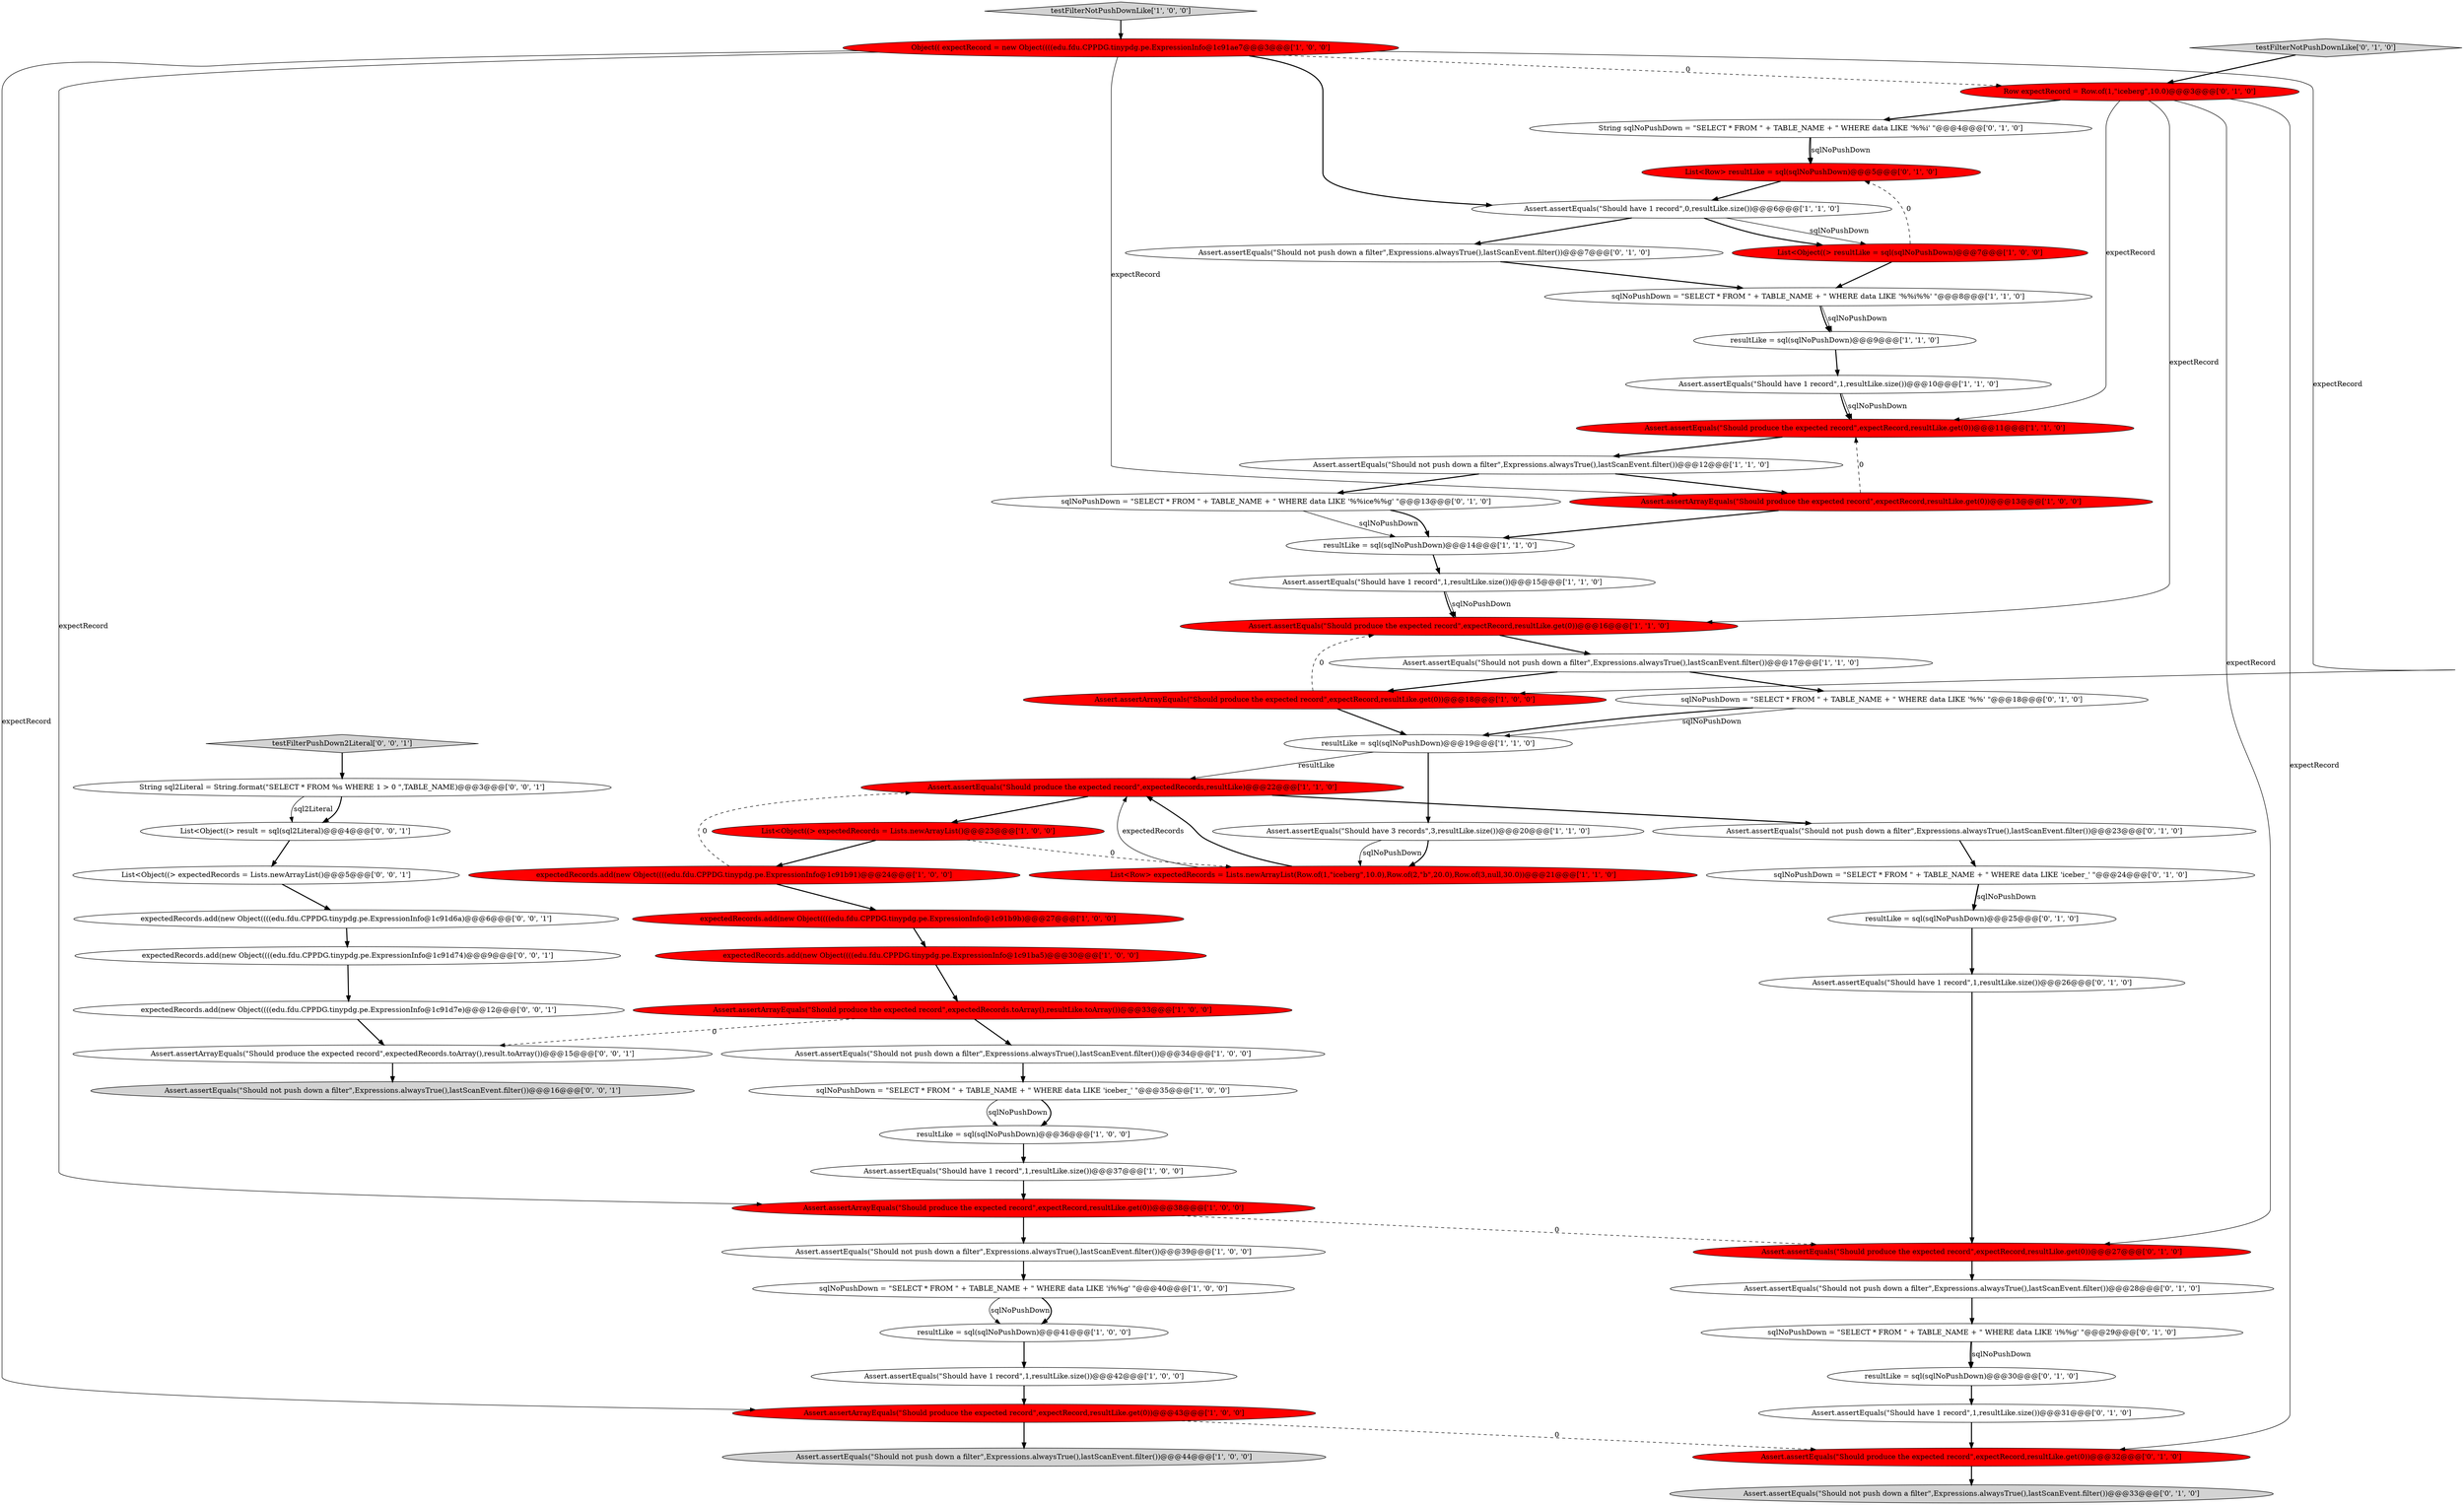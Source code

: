 digraph {
38 [style = filled, label = "List<Row> resultLike = sql(sqlNoPushDown)@@@5@@@['0', '1', '0']", fillcolor = red, shape = ellipse image = "AAA1AAABBB2BBB"];
44 [style = filled, label = "resultLike = sql(sqlNoPushDown)@@@25@@@['0', '1', '0']", fillcolor = white, shape = ellipse image = "AAA0AAABBB2BBB"];
47 [style = filled, label = "Assert.assertEquals(\"Should not push down a filter\",Expressions.alwaysTrue(),lastScanEvent.filter())@@@7@@@['0', '1', '0']", fillcolor = white, shape = ellipse image = "AAA0AAABBB2BBB"];
18 [style = filled, label = "Assert.assertArrayEquals(\"Should produce the expected record\",expectRecord,resultLike.get(0))@@@13@@@['1', '0', '0']", fillcolor = red, shape = ellipse image = "AAA1AAABBB1BBB"];
17 [style = filled, label = "Assert.assertEquals(\"Should not push down a filter\",Expressions.alwaysTrue(),lastScanEvent.filter())@@@39@@@['1', '0', '0']", fillcolor = white, shape = ellipse image = "AAA0AAABBB1BBB"];
58 [style = filled, label = "expectedRecords.add(new Object((((edu.fdu.CPPDG.tinypdg.pe.ExpressionInfo@1c91d74)@@@9@@@['0', '0', '1']", fillcolor = white, shape = ellipse image = "AAA0AAABBB3BBB"];
4 [style = filled, label = "Assert.assertEquals(\"Should have 1 record\",0,resultLike.size())@@@6@@@['1', '1', '0']", fillcolor = white, shape = ellipse image = "AAA0AAABBB1BBB"];
15 [style = filled, label = "resultLike = sql(sqlNoPushDown)@@@14@@@['1', '1', '0']", fillcolor = white, shape = ellipse image = "AAA0AAABBB1BBB"];
55 [style = filled, label = "String sql2Literal = String.format(\"SELECT * FROM %s WHERE 1 > 0 \",TABLE_NAME)@@@3@@@['0', '0', '1']", fillcolor = white, shape = ellipse image = "AAA0AAABBB3BBB"];
12 [style = filled, label = "Assert.assertEquals(\"Should produce the expected record\",expectedRecords,resultLike)@@@22@@@['1', '1', '0']", fillcolor = red, shape = ellipse image = "AAA1AAABBB1BBB"];
56 [style = filled, label = "List<Object((> expectedRecords = Lists.newArrayList()@@@5@@@['0', '0', '1']", fillcolor = white, shape = ellipse image = "AAA0AAABBB3BBB"];
19 [style = filled, label = "resultLike = sql(sqlNoPushDown)@@@41@@@['1', '0', '0']", fillcolor = white, shape = ellipse image = "AAA0AAABBB1BBB"];
20 [style = filled, label = "Assert.assertArrayEquals(\"Should produce the expected record\",expectRecord,resultLike.get(0))@@@43@@@['1', '0', '0']", fillcolor = red, shape = ellipse image = "AAA1AAABBB1BBB"];
9 [style = filled, label = "expectedRecords.add(new Object((((edu.fdu.CPPDG.tinypdg.pe.ExpressionInfo@1c91b9b)@@@27@@@['1', '0', '0']", fillcolor = red, shape = ellipse image = "AAA1AAABBB1BBB"];
21 [style = filled, label = "testFilterNotPushDownLike['1', '0', '0']", fillcolor = lightgray, shape = diamond image = "AAA0AAABBB1BBB"];
61 [style = filled, label = "testFilterPushDown2Literal['0', '0', '1']", fillcolor = lightgray, shape = diamond image = "AAA0AAABBB3BBB"];
48 [style = filled, label = "testFilterNotPushDownLike['0', '1', '0']", fillcolor = lightgray, shape = diamond image = "AAA0AAABBB2BBB"];
0 [style = filled, label = "Assert.assertEquals(\"Should have 1 record\",1,resultLike.size())@@@42@@@['1', '0', '0']", fillcolor = white, shape = ellipse image = "AAA0AAABBB1BBB"];
10 [style = filled, label = "Assert.assertEquals(\"Should not push down a filter\",Expressions.alwaysTrue(),lastScanEvent.filter())@@@12@@@['1', '1', '0']", fillcolor = white, shape = ellipse image = "AAA0AAABBB1BBB"];
40 [style = filled, label = "Assert.assertEquals(\"Should have 1 record\",1,resultLike.size())@@@31@@@['0', '1', '0']", fillcolor = white, shape = ellipse image = "AAA0AAABBB2BBB"];
5 [style = filled, label = "Assert.assertArrayEquals(\"Should produce the expected record\",expectRecord,resultLike.get(0))@@@18@@@['1', '0', '0']", fillcolor = red, shape = ellipse image = "AAA1AAABBB1BBB"];
32 [style = filled, label = "resultLike = sql(sqlNoPushDown)@@@9@@@['1', '1', '0']", fillcolor = white, shape = ellipse image = "AAA0AAABBB1BBB"];
30 [style = filled, label = "Assert.assertEquals(\"Should have 3 records\",3,resultLike.size())@@@20@@@['1', '1', '0']", fillcolor = white, shape = ellipse image = "AAA0AAABBB1BBB"];
14 [style = filled, label = "sqlNoPushDown = \"SELECT * FROM \" + TABLE_NAME + \" WHERE data LIKE 'iceber_' \"@@@35@@@['1', '0', '0']", fillcolor = white, shape = ellipse image = "AAA0AAABBB1BBB"];
39 [style = filled, label = "Assert.assertEquals(\"Should have 1 record\",1,resultLike.size())@@@26@@@['0', '1', '0']", fillcolor = white, shape = ellipse image = "AAA0AAABBB2BBB"];
41 [style = filled, label = "Row expectRecord = Row.of(1,\"iceberg\",10.0)@@@3@@@['0', '1', '0']", fillcolor = red, shape = ellipse image = "AAA1AAABBB2BBB"];
11 [style = filled, label = "resultLike = sql(sqlNoPushDown)@@@36@@@['1', '0', '0']", fillcolor = white, shape = ellipse image = "AAA0AAABBB1BBB"];
54 [style = filled, label = "expectedRecords.add(new Object((((edu.fdu.CPPDG.tinypdg.pe.ExpressionInfo@1c91d6a)@@@6@@@['0', '0', '1']", fillcolor = white, shape = ellipse image = "AAA0AAABBB3BBB"];
1 [style = filled, label = "List<Row> expectedRecords = Lists.newArrayList(Row.of(1,\"iceberg\",10.0),Row.of(2,\"b\",20.0),Row.of(3,null,30.0))@@@21@@@['1', '1', '0']", fillcolor = red, shape = ellipse image = "AAA1AAABBB1BBB"];
26 [style = filled, label = "Assert.assertArrayEquals(\"Should produce the expected record\",expectedRecords.toArray(),resultLike.toArray())@@@33@@@['1', '0', '0']", fillcolor = red, shape = ellipse image = "AAA1AAABBB1BBB"];
3 [style = filled, label = "Assert.assertEquals(\"Should not push down a filter\",Expressions.alwaysTrue(),lastScanEvent.filter())@@@44@@@['1', '0', '0']", fillcolor = lightgray, shape = ellipse image = "AAA0AAABBB1BBB"];
60 [style = filled, label = "expectedRecords.add(new Object((((edu.fdu.CPPDG.tinypdg.pe.ExpressionInfo@1c91d7e)@@@12@@@['0', '0', '1']", fillcolor = white, shape = ellipse image = "AAA0AAABBB3BBB"];
59 [style = filled, label = "Assert.assertArrayEquals(\"Should produce the expected record\",expectedRecords.toArray(),result.toArray())@@@15@@@['0', '0', '1']", fillcolor = white, shape = ellipse image = "AAA0AAABBB3BBB"];
7 [style = filled, label = "Assert.assertEquals(\"Should not push down a filter\",Expressions.alwaysTrue(),lastScanEvent.filter())@@@17@@@['1', '1', '0']", fillcolor = white, shape = ellipse image = "AAA0AAABBB1BBB"];
8 [style = filled, label = "sqlNoPushDown = \"SELECT * FROM \" + TABLE_NAME + \" WHERE data LIKE 'i%%g' \"@@@40@@@['1', '0', '0']", fillcolor = white, shape = ellipse image = "AAA0AAABBB1BBB"];
28 [style = filled, label = "Object(( expectRecord = new Object((((edu.fdu.CPPDG.tinypdg.pe.ExpressionInfo@1c91ae7@@@3@@@['1', '0', '0']", fillcolor = red, shape = ellipse image = "AAA1AAABBB1BBB"];
51 [style = filled, label = "sqlNoPushDown = \"SELECT * FROM \" + TABLE_NAME + \" WHERE data LIKE '%%ice%%g' \"@@@13@@@['0', '1', '0']", fillcolor = white, shape = ellipse image = "AAA0AAABBB2BBB"];
24 [style = filled, label = "Assert.assertEquals(\"Should have 1 record\",1,resultLike.size())@@@37@@@['1', '0', '0']", fillcolor = white, shape = ellipse image = "AAA0AAABBB1BBB"];
22 [style = filled, label = "List<Object((> expectedRecords = Lists.newArrayList()@@@23@@@['1', '0', '0']", fillcolor = red, shape = ellipse image = "AAA1AAABBB1BBB"];
33 [style = filled, label = "expectedRecords.add(new Object((((edu.fdu.CPPDG.tinypdg.pe.ExpressionInfo@1c91ba5)@@@30@@@['1', '0', '0']", fillcolor = red, shape = ellipse image = "AAA1AAABBB1BBB"];
35 [style = filled, label = "resultLike = sql(sqlNoPushDown)@@@30@@@['0', '1', '0']", fillcolor = white, shape = ellipse image = "AAA0AAABBB2BBB"];
6 [style = filled, label = "Assert.assertEquals(\"Should have 1 record\",1,resultLike.size())@@@10@@@['1', '1', '0']", fillcolor = white, shape = ellipse image = "AAA0AAABBB1BBB"];
36 [style = filled, label = "Assert.assertEquals(\"Should not push down a filter\",Expressions.alwaysTrue(),lastScanEvent.filter())@@@28@@@['0', '1', '0']", fillcolor = white, shape = ellipse image = "AAA0AAABBB2BBB"];
37 [style = filled, label = "Assert.assertEquals(\"Should produce the expected record\",expectRecord,resultLike.get(0))@@@27@@@['0', '1', '0']", fillcolor = red, shape = ellipse image = "AAA1AAABBB2BBB"];
23 [style = filled, label = "sqlNoPushDown = \"SELECT * FROM \" + TABLE_NAME + \" WHERE data LIKE '%%i%%' \"@@@8@@@['1', '1', '0']", fillcolor = white, shape = ellipse image = "AAA0AAABBB1BBB"];
53 [style = filled, label = "Assert.assertEquals(\"Should not push down a filter\",Expressions.alwaysTrue(),lastScanEvent.filter())@@@16@@@['0', '0', '1']", fillcolor = lightgray, shape = ellipse image = "AAA0AAABBB3BBB"];
29 [style = filled, label = "Assert.assertEquals(\"Should have 1 record\",1,resultLike.size())@@@15@@@['1', '1', '0']", fillcolor = white, shape = ellipse image = "AAA0AAABBB1BBB"];
34 [style = filled, label = "resultLike = sql(sqlNoPushDown)@@@19@@@['1', '1', '0']", fillcolor = white, shape = ellipse image = "AAA0AAABBB1BBB"];
42 [style = filled, label = "sqlNoPushDown = \"SELECT * FROM \" + TABLE_NAME + \" WHERE data LIKE 'i%%g' \"@@@29@@@['0', '1', '0']", fillcolor = white, shape = ellipse image = "AAA0AAABBB2BBB"];
43 [style = filled, label = "String sqlNoPushDown = \"SELECT * FROM \" + TABLE_NAME + \" WHERE data LIKE '%%i' \"@@@4@@@['0', '1', '0']", fillcolor = white, shape = ellipse image = "AAA0AAABBB2BBB"];
25 [style = filled, label = "Assert.assertArrayEquals(\"Should produce the expected record\",expectRecord,resultLike.get(0))@@@38@@@['1', '0', '0']", fillcolor = red, shape = ellipse image = "AAA1AAABBB1BBB"];
46 [style = filled, label = "Assert.assertEquals(\"Should not push down a filter\",Expressions.alwaysTrue(),lastScanEvent.filter())@@@33@@@['0', '1', '0']", fillcolor = lightgray, shape = ellipse image = "AAA0AAABBB2BBB"];
50 [style = filled, label = "sqlNoPushDown = \"SELECT * FROM \" + TABLE_NAME + \" WHERE data LIKE 'iceber_' \"@@@24@@@['0', '1', '0']", fillcolor = white, shape = ellipse image = "AAA0AAABBB2BBB"];
27 [style = filled, label = "Assert.assertEquals(\"Should produce the expected record\",expectRecord,resultLike.get(0))@@@16@@@['1', '1', '0']", fillcolor = red, shape = ellipse image = "AAA1AAABBB1BBB"];
45 [style = filled, label = "Assert.assertEquals(\"Should not push down a filter\",Expressions.alwaysTrue(),lastScanEvent.filter())@@@23@@@['0', '1', '0']", fillcolor = white, shape = ellipse image = "AAA0AAABBB2BBB"];
49 [style = filled, label = "sqlNoPushDown = \"SELECT * FROM \" + TABLE_NAME + \" WHERE data LIKE '%%' \"@@@18@@@['0', '1', '0']", fillcolor = white, shape = ellipse image = "AAA0AAABBB2BBB"];
52 [style = filled, label = "Assert.assertEquals(\"Should produce the expected record\",expectRecord,resultLike.get(0))@@@32@@@['0', '1', '0']", fillcolor = red, shape = ellipse image = "AAA1AAABBB2BBB"];
31 [style = filled, label = "Assert.assertEquals(\"Should produce the expected record\",expectRecord,resultLike.get(0))@@@11@@@['1', '1', '0']", fillcolor = red, shape = ellipse image = "AAA1AAABBB1BBB"];
57 [style = filled, label = "List<Object((> result = sql(sql2Literal)@@@4@@@['0', '0', '1']", fillcolor = white, shape = ellipse image = "AAA0AAABBB3BBB"];
16 [style = filled, label = "List<Object((> resultLike = sql(sqlNoPushDown)@@@7@@@['1', '0', '0']", fillcolor = red, shape = ellipse image = "AAA1AAABBB1BBB"];
13 [style = filled, label = "expectedRecords.add(new Object((((edu.fdu.CPPDG.tinypdg.pe.ExpressionInfo@1c91b91)@@@24@@@['1', '0', '0']", fillcolor = red, shape = ellipse image = "AAA1AAABBB1BBB"];
2 [style = filled, label = "Assert.assertEquals(\"Should not push down a filter\",Expressions.alwaysTrue(),lastScanEvent.filter())@@@34@@@['1', '0', '0']", fillcolor = white, shape = ellipse image = "AAA0AAABBB1BBB"];
43->38 [style = solid, label="sqlNoPushDown"];
12->45 [style = bold, label=""];
20->52 [style = dashed, label="0"];
50->44 [style = bold, label=""];
38->4 [style = bold, label=""];
28->25 [style = solid, label="expectRecord"];
58->60 [style = bold, label=""];
7->49 [style = bold, label=""];
41->52 [style = solid, label="expectRecord"];
32->6 [style = bold, label=""];
28->41 [style = dashed, label="0"];
29->27 [style = solid, label="sqlNoPushDown"];
21->28 [style = bold, label=""];
56->54 [style = bold, label=""];
5->34 [style = bold, label=""];
55->57 [style = bold, label=""];
49->34 [style = solid, label="sqlNoPushDown"];
41->31 [style = solid, label="expectRecord"];
27->7 [style = bold, label=""];
2->14 [style = bold, label=""];
1->12 [style = bold, label=""];
25->37 [style = dashed, label="0"];
34->12 [style = solid, label="resultLike"];
14->11 [style = bold, label=""];
12->22 [style = bold, label=""];
22->13 [style = bold, label=""];
4->16 [style = bold, label=""];
41->27 [style = solid, label="expectRecord"];
10->51 [style = bold, label=""];
48->41 [style = bold, label=""];
37->36 [style = bold, label=""];
9->33 [style = bold, label=""];
40->52 [style = bold, label=""];
28->5 [style = solid, label="expectRecord"];
22->1 [style = dashed, label="0"];
18->15 [style = bold, label=""];
20->3 [style = bold, label=""];
54->58 [style = bold, label=""];
29->27 [style = bold, label=""];
35->40 [style = bold, label=""];
61->55 [style = bold, label=""];
7->5 [style = bold, label=""];
5->27 [style = dashed, label="0"];
23->32 [style = solid, label="sqlNoPushDown"];
0->20 [style = bold, label=""];
4->16 [style = solid, label="sqlNoPushDown"];
13->12 [style = dashed, label="0"];
4->47 [style = bold, label=""];
41->43 [style = bold, label=""];
18->31 [style = dashed, label="0"];
15->29 [style = bold, label=""];
36->42 [style = bold, label=""];
39->37 [style = bold, label=""];
1->12 [style = solid, label="expectedRecords"];
17->8 [style = bold, label=""];
10->18 [style = bold, label=""];
6->31 [style = solid, label="sqlNoPushDown"];
30->1 [style = solid, label="sqlNoPushDown"];
42->35 [style = solid, label="sqlNoPushDown"];
52->46 [style = bold, label=""];
51->15 [style = solid, label="sqlNoPushDown"];
14->11 [style = solid, label="sqlNoPushDown"];
23->32 [style = bold, label=""];
16->23 [style = bold, label=""];
11->24 [style = bold, label=""];
25->17 [style = bold, label=""];
19->0 [style = bold, label=""];
33->26 [style = bold, label=""];
59->53 [style = bold, label=""];
43->38 [style = bold, label=""];
31->10 [style = bold, label=""];
24->25 [style = bold, label=""];
8->19 [style = solid, label="sqlNoPushDown"];
13->9 [style = bold, label=""];
47->23 [style = bold, label=""];
26->59 [style = dashed, label="0"];
16->38 [style = dashed, label="0"];
30->1 [style = bold, label=""];
41->37 [style = solid, label="expectRecord"];
50->44 [style = solid, label="sqlNoPushDown"];
8->19 [style = bold, label=""];
60->59 [style = bold, label=""];
49->34 [style = bold, label=""];
44->39 [style = bold, label=""];
34->30 [style = bold, label=""];
42->35 [style = bold, label=""];
57->56 [style = bold, label=""];
26->2 [style = bold, label=""];
28->18 [style = solid, label="expectRecord"];
6->31 [style = bold, label=""];
55->57 [style = solid, label="sql2Literal"];
45->50 [style = bold, label=""];
28->20 [style = solid, label="expectRecord"];
51->15 [style = bold, label=""];
28->4 [style = bold, label=""];
}
